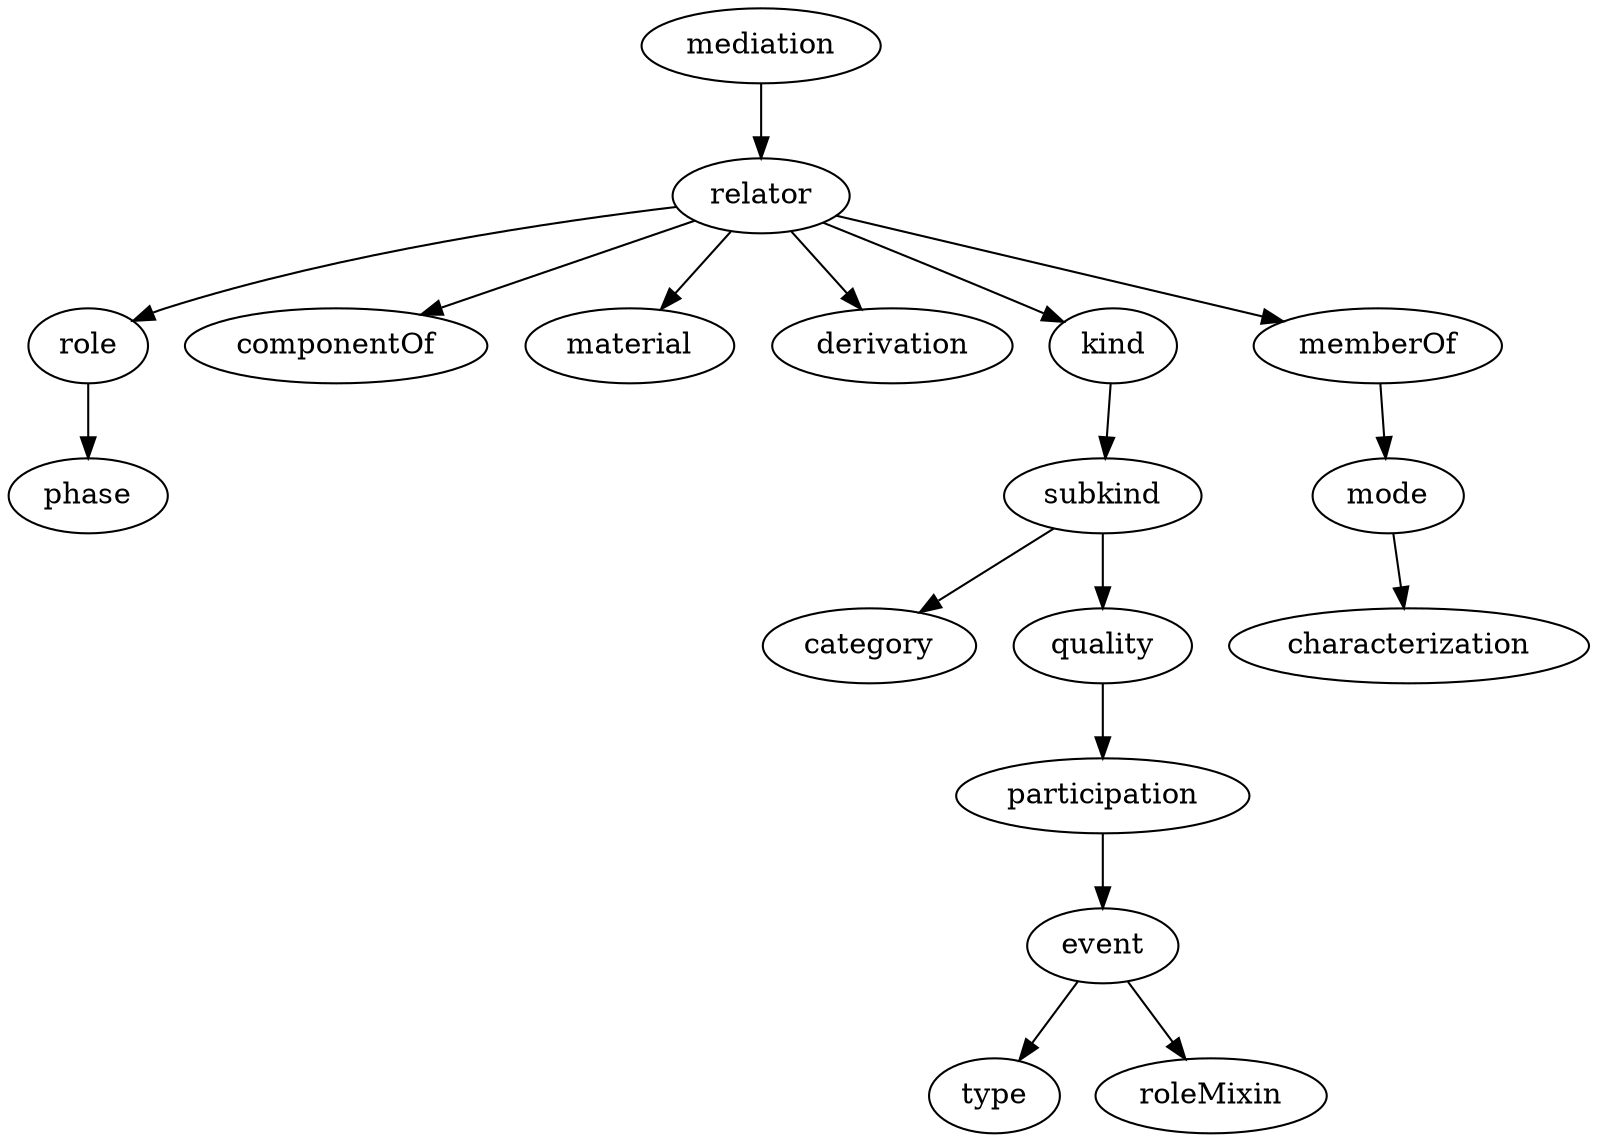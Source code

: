 strict digraph  {
mediation;
relator;
role;
componentOf;
material;
derivation;
kind;
memberOf;
phase;
subkind;
category;
quality;
mode;
characterization;
participation;
event;
type;
roleMixin;
mediation -> relator;
relator -> role;
relator -> componentOf;
relator -> material;
relator -> derivation;
relator -> kind;
relator -> memberOf;
role -> phase;
kind -> subkind;
memberOf -> mode;
subkind -> category;
subkind -> quality;
quality -> participation;
mode -> characterization;
participation -> event;
event -> type;
event -> roleMixin;
}
